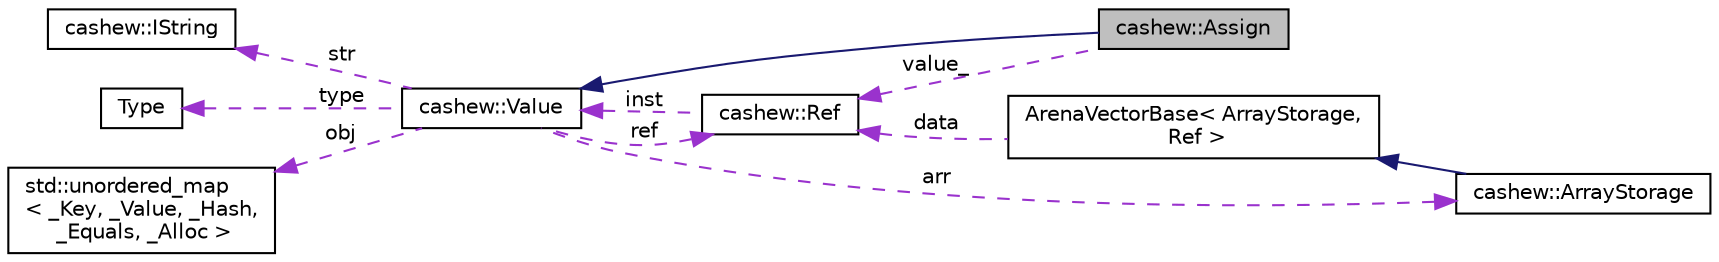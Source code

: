 digraph "cashew::Assign"
{
  edge [fontname="Helvetica",fontsize="10",labelfontname="Helvetica",labelfontsize="10"];
  node [fontname="Helvetica",fontsize="10",shape=record];
  rankdir="LR";
  Node2 [label="cashew::Assign",height=0.2,width=0.4,color="black", fillcolor="grey75", style="filled", fontcolor="black"];
  Node3 -> Node2 [dir="back",color="midnightblue",fontsize="10",style="solid"];
  Node3 [label="cashew::Value",height=0.2,width=0.4,color="black", fillcolor="white", style="filled",URL="$structcashew_1_1_value.html"];
  Node4 -> Node3 [dir="back",color="darkorchid3",fontsize="10",style="dashed",label=" str" ];
  Node4 [label="cashew::IString",height=0.2,width=0.4,color="black", fillcolor="white", style="filled",URL="$structcashew_1_1_i_string.html"];
  Node5 -> Node3 [dir="back",color="darkorchid3",fontsize="10",style="dashed",label=" arr" ];
  Node5 [label="cashew::ArrayStorage",height=0.2,width=0.4,color="black", fillcolor="white", style="filled",URL="$classcashew_1_1_array_storage.html"];
  Node6 -> Node5 [dir="back",color="midnightblue",fontsize="10",style="solid"];
  Node6 [label="ArenaVectorBase\< ArrayStorage,\l Ref \>",height=0.2,width=0.4,color="black", fillcolor="white", style="filled",URL="$class_arena_vector_base.html"];
  Node7 -> Node6 [dir="back",color="darkorchid3",fontsize="10",style="dashed",label=" data" ];
  Node7 [label="cashew::Ref",height=0.2,width=0.4,color="black", fillcolor="white", style="filled",URL="$structcashew_1_1_ref.html"];
  Node3 -> Node7 [dir="back",color="darkorchid3",fontsize="10",style="dashed",label=" inst" ];
  Node8 -> Node3 [dir="back",color="darkorchid3",fontsize="10",style="dashed",label=" type" ];
  Node8 [label="Type",height=0.2,width=0.4,color="black", fillcolor="white", style="filled",URL="$struct_type.html"];
  Node9 -> Node3 [dir="back",color="darkorchid3",fontsize="10",style="dashed",label=" obj" ];
  Node9 [label="std::unordered_map\l\< _Key, _Value, _Hash,\l _Equals, _Alloc \>",height=0.2,width=0.4,color="black", fillcolor="white", style="filled",URL="$classstd_1_1unordered__map.html"];
  Node7 -> Node3 [dir="back",color="darkorchid3",fontsize="10",style="dashed",label=" ref" ];
  Node7 -> Node2 [dir="back",color="darkorchid3",fontsize="10",style="dashed",label=" value_" ];
}
